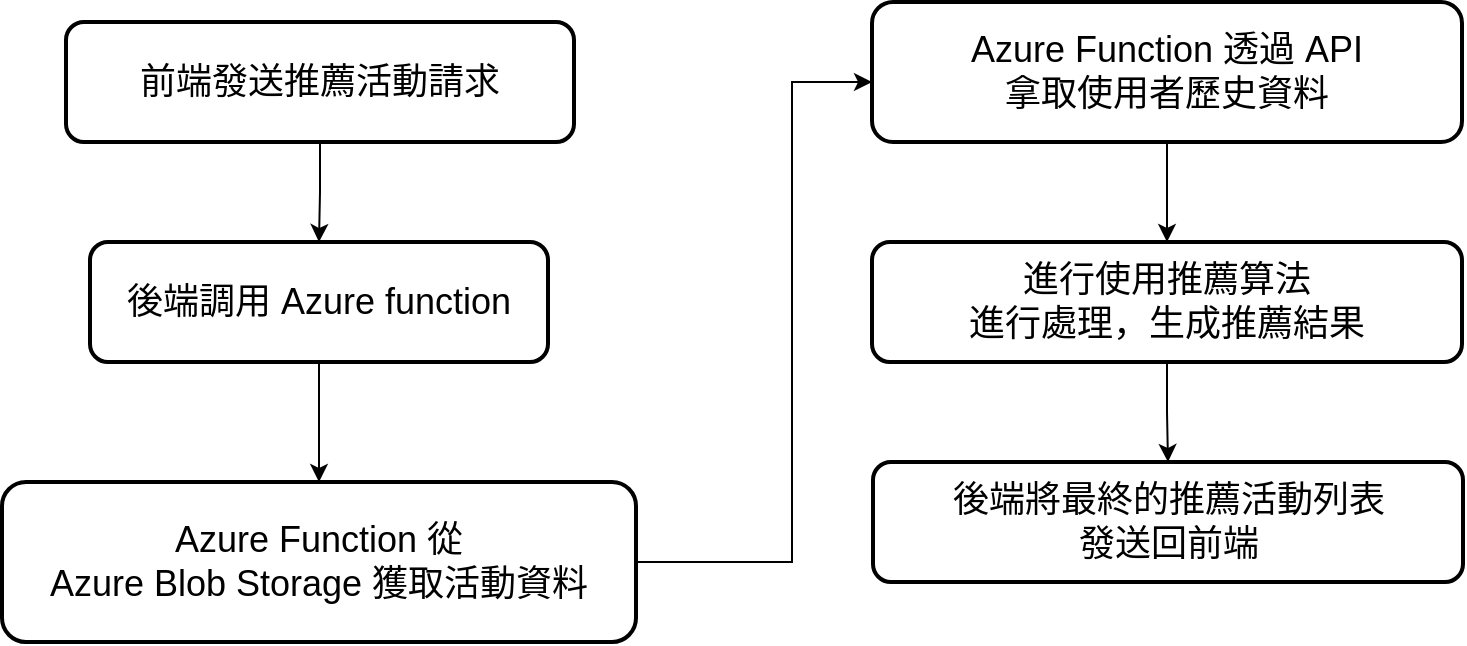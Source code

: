 <mxfile version="21.3.7" type="github">
  <diagram id="C5RBs43oDa-KdzZeNtuy" name="Page-1">
    <mxGraphModel dx="1500" dy="773" grid="1" gridSize="10" guides="1" tooltips="1" connect="1" arrows="1" fold="1" page="1" pageScale="1" pageWidth="827" pageHeight="1169" math="0" shadow="0">
      <root>
        <mxCell id="WIyWlLk6GJQsqaUBKTNV-0" />
        <mxCell id="WIyWlLk6GJQsqaUBKTNV-1" parent="WIyWlLk6GJQsqaUBKTNV-0" />
        <mxCell id="2gXygf_oaQFRd66tFr2P-7" value="" style="edgeStyle=orthogonalEdgeStyle;rounded=0;orthogonalLoop=1;jettySize=auto;html=1;fontSize=18;" parent="WIyWlLk6GJQsqaUBKTNV-1" source="2gXygf_oaQFRd66tFr2P-4" target="2gXygf_oaQFRd66tFr2P-6" edge="1">
          <mxGeometry relative="1" as="geometry" />
        </mxCell>
        <mxCell id="2gXygf_oaQFRd66tFr2P-4" value="前端發送推薦活動請求" style="rounded=1;whiteSpace=wrap;html=1;strokeWidth=2;fontSize=18;" parent="WIyWlLk6GJQsqaUBKTNV-1" vertex="1">
          <mxGeometry x="52" y="240" width="254" height="60" as="geometry" />
        </mxCell>
        <mxCell id="2gXygf_oaQFRd66tFr2P-9" value="" style="edgeStyle=orthogonalEdgeStyle;rounded=0;orthogonalLoop=1;jettySize=auto;html=1;fontSize=18;" parent="WIyWlLk6GJQsqaUBKTNV-1" source="2gXygf_oaQFRd66tFr2P-6" target="2gXygf_oaQFRd66tFr2P-8" edge="1">
          <mxGeometry relative="1" as="geometry" />
        </mxCell>
        <mxCell id="2gXygf_oaQFRd66tFr2P-6" value="後端調用 Azure function" style="rounded=1;whiteSpace=wrap;html=1;strokeWidth=2;fontSize=18;" parent="WIyWlLk6GJQsqaUBKTNV-1" vertex="1">
          <mxGeometry x="64" y="350" width="229" height="60" as="geometry" />
        </mxCell>
        <mxCell id="3ugvk7l6_1Lj14LhAfiH-1" value="" style="edgeStyle=orthogonalEdgeStyle;rounded=0;orthogonalLoop=1;jettySize=auto;html=1;fontSize=18;" edge="1" parent="WIyWlLk6GJQsqaUBKTNV-1" source="2gXygf_oaQFRd66tFr2P-8" target="3ugvk7l6_1Lj14LhAfiH-0">
          <mxGeometry relative="1" as="geometry">
            <Array as="points">
              <mxPoint x="415" y="510" />
              <mxPoint x="415" y="270" />
            </Array>
          </mxGeometry>
        </mxCell>
        <mxCell id="2gXygf_oaQFRd66tFr2P-8" value="Azure Function 從 &lt;br&gt;Azure Blob Storage 獲取活動資料" style="rounded=1;whiteSpace=wrap;html=1;strokeWidth=2;fontSize=18;" parent="WIyWlLk6GJQsqaUBKTNV-1" vertex="1">
          <mxGeometry x="20" y="470" width="317" height="80" as="geometry" />
        </mxCell>
        <mxCell id="3ugvk7l6_1Lj14LhAfiH-3" value="" style="edgeStyle=orthogonalEdgeStyle;rounded=0;orthogonalLoop=1;jettySize=auto;html=1;fontSize=18;" edge="1" parent="WIyWlLk6GJQsqaUBKTNV-1" source="3ugvk7l6_1Lj14LhAfiH-0" target="3ugvk7l6_1Lj14LhAfiH-2">
          <mxGeometry relative="1" as="geometry" />
        </mxCell>
        <mxCell id="3ugvk7l6_1Lj14LhAfiH-0" value="Azure Function 透過 API &lt;br&gt;拿取使用者歷史資料" style="whiteSpace=wrap;html=1;rounded=1;strokeWidth=2;fontSize=18;" vertex="1" parent="WIyWlLk6GJQsqaUBKTNV-1">
          <mxGeometry x="455" y="230" width="295" height="70" as="geometry" />
        </mxCell>
        <mxCell id="3ugvk7l6_1Lj14LhAfiH-8" value="" style="edgeStyle=orthogonalEdgeStyle;rounded=0;orthogonalLoop=1;jettySize=auto;html=1;fontSize=18;" edge="1" parent="WIyWlLk6GJQsqaUBKTNV-1" source="3ugvk7l6_1Lj14LhAfiH-2" target="3ugvk7l6_1Lj14LhAfiH-6">
          <mxGeometry relative="1" as="geometry" />
        </mxCell>
        <mxCell id="3ugvk7l6_1Lj14LhAfiH-2" value="進行使用推薦算法&lt;br&gt;進行處理，生成推薦結果" style="whiteSpace=wrap;html=1;rounded=1;strokeWidth=2;fontSize=18;" vertex="1" parent="WIyWlLk6GJQsqaUBKTNV-1">
          <mxGeometry x="455" y="350" width="295" height="60" as="geometry" />
        </mxCell>
        <mxCell id="3ugvk7l6_1Lj14LhAfiH-6" value="後端將最終的推薦活動列表&lt;br&gt;發送回前端" style="whiteSpace=wrap;html=1;rounded=1;strokeWidth=2;fontSize=18;" vertex="1" parent="WIyWlLk6GJQsqaUBKTNV-1">
          <mxGeometry x="455.5" y="460" width="295" height="60" as="geometry" />
        </mxCell>
      </root>
    </mxGraphModel>
  </diagram>
</mxfile>
